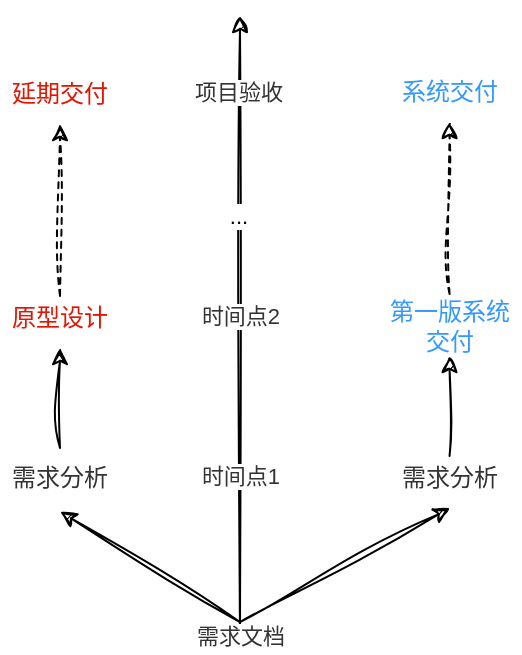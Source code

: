 <mxfile version="23.1.6" type="github">
  <diagram name="第 1 页" id="v3I6r_rQwzWQODkESoc9">
    <mxGraphModel dx="592" dy="479" grid="1" gridSize="10" guides="1" tooltips="1" connect="1" arrows="1" fold="1" page="1" pageScale="1" pageWidth="827" pageHeight="1169" math="0" shadow="0">
      <root>
        <mxCell id="0" />
        <mxCell id="1" parent="0" />
        <mxCell id="BI0DToEm27fz6GxcxWoR-3" value="" style="endArrow=classic;html=1;rounded=0;sketch=1;curveFitting=1;jiggle=2;" edge="1" parent="1">
          <mxGeometry width="50" height="50" relative="1" as="geometry">
            <mxPoint x="420" y="480" as="sourcePoint" />
            <mxPoint x="420" y="170" as="targetPoint" />
          </mxGeometry>
        </mxCell>
        <mxCell id="BI0DToEm27fz6GxcxWoR-7" value="时间点1" style="edgeLabel;html=1;align=center;verticalAlign=middle;resizable=0;points=[];fontColor=#333333;" vertex="1" connectable="0" parent="BI0DToEm27fz6GxcxWoR-3">
          <mxGeometry x="0.027" y="-4" relative="1" as="geometry">
            <mxPoint x="-4" y="79" as="offset" />
          </mxGeometry>
        </mxCell>
        <mxCell id="BI0DToEm27fz6GxcxWoR-8" value="需求文档" style="edgeLabel;html=1;align=center;verticalAlign=middle;resizable=0;points=[];fontColor=#333333;" vertex="1" connectable="0" parent="BI0DToEm27fz6GxcxWoR-3">
          <mxGeometry x="-0.89" relative="1" as="geometry">
            <mxPoint y="17" as="offset" />
          </mxGeometry>
        </mxCell>
        <mxCell id="BI0DToEm27fz6GxcxWoR-9" value="时间点2" style="edgeLabel;html=1;align=center;verticalAlign=middle;resizable=0;points=[];fontColor=#333333;" vertex="1" connectable="0" parent="BI0DToEm27fz6GxcxWoR-3">
          <mxGeometry x="0.462" y="2" relative="1" as="geometry">
            <mxPoint x="2" y="66" as="offset" />
          </mxGeometry>
        </mxCell>
        <mxCell id="BI0DToEm27fz6GxcxWoR-18" value="..." style="edgeLabel;html=1;align=center;verticalAlign=middle;resizable=0;points=[];" vertex="1" connectable="0" parent="BI0DToEm27fz6GxcxWoR-3">
          <mxGeometry x="0.355" y="1" relative="1" as="geometry">
            <mxPoint as="offset" />
          </mxGeometry>
        </mxCell>
        <mxCell id="BI0DToEm27fz6GxcxWoR-19" value="项目验收" style="edgeLabel;html=1;align=center;verticalAlign=middle;resizable=0;points=[];fontColor=#333333;" vertex="1" connectable="0" parent="BI0DToEm27fz6GxcxWoR-3">
          <mxGeometry x="0.756" y="1" relative="1" as="geometry">
            <mxPoint as="offset" />
          </mxGeometry>
        </mxCell>
        <mxCell id="BI0DToEm27fz6GxcxWoR-10" value="需求分析" style="text;html=1;align=center;verticalAlign=middle;whiteSpace=wrap;rounded=0;fontColor=#333333;" vertex="1" parent="1">
          <mxGeometry x="300" y="386" width="60" height="30" as="geometry" />
        </mxCell>
        <mxCell id="BI0DToEm27fz6GxcxWoR-11" value="需求分析" style="text;html=1;align=center;verticalAlign=middle;whiteSpace=wrap;rounded=0;fontColor=#333333;" vertex="1" parent="1">
          <mxGeometry x="495" y="386" width="60" height="30" as="geometry" />
        </mxCell>
        <mxCell id="BI0DToEm27fz6GxcxWoR-12" value="原型设计" style="text;html=1;align=center;verticalAlign=middle;whiteSpace=wrap;rounded=0;fontColor=#E51400;" vertex="1" parent="1">
          <mxGeometry x="300" y="306" width="60" height="30" as="geometry" />
        </mxCell>
        <mxCell id="BI0DToEm27fz6GxcxWoR-13" value="第一版系统交付" style="text;html=1;align=center;verticalAlign=middle;whiteSpace=wrap;rounded=0;fontColor=#3399FF;" vertex="1" parent="1">
          <mxGeometry x="490" y="310" width="70" height="30" as="geometry" />
        </mxCell>
        <mxCell id="BI0DToEm27fz6GxcxWoR-14" value="" style="endArrow=classic;html=1;rounded=0;entryX=0.5;entryY=1;entryDx=0;entryDy=0;sketch=1;curveFitting=1;jiggle=2;" edge="1" parent="1" target="BI0DToEm27fz6GxcxWoR-11">
          <mxGeometry width="50" height="50" relative="1" as="geometry">
            <mxPoint x="420" y="473" as="sourcePoint" />
            <mxPoint x="500" y="423" as="targetPoint" />
          </mxGeometry>
        </mxCell>
        <mxCell id="BI0DToEm27fz6GxcxWoR-15" value="" style="endArrow=classic;html=1;rounded=0;entryX=0.502;entryY=1.061;entryDx=0;entryDy=0;entryPerimeter=0;sketch=1;curveFitting=1;jiggle=2;" edge="1" parent="1" target="BI0DToEm27fz6GxcxWoR-10">
          <mxGeometry width="50" height="50" relative="1" as="geometry">
            <mxPoint x="420" y="473" as="sourcePoint" />
            <mxPoint x="330.0" y="419" as="targetPoint" />
          </mxGeometry>
        </mxCell>
        <mxCell id="BI0DToEm27fz6GxcxWoR-16" value="" style="endArrow=classic;html=1;rounded=0;exitX=0.5;exitY=0;exitDx=0;exitDy=0;entryX=0.5;entryY=1;entryDx=0;entryDy=0;sketch=1;curveFitting=1;jiggle=2;" edge="1" parent="1" source="BI0DToEm27fz6GxcxWoR-10" target="BI0DToEm27fz6GxcxWoR-12">
          <mxGeometry width="50" height="50" relative="1" as="geometry">
            <mxPoint x="410" y="400" as="sourcePoint" />
            <mxPoint x="460" y="350" as="targetPoint" />
          </mxGeometry>
        </mxCell>
        <mxCell id="BI0DToEm27fz6GxcxWoR-17" value="" style="endArrow=classic;html=1;rounded=0;exitX=0.5;exitY=0;exitDx=0;exitDy=0;entryX=0.5;entryY=1;entryDx=0;entryDy=0;sketch=1;curveFitting=1;jiggle=2;" edge="1" parent="1">
          <mxGeometry width="50" height="50" relative="1" as="geometry">
            <mxPoint x="524.78" y="390" as="sourcePoint" />
            <mxPoint x="524.78" y="340" as="targetPoint" />
          </mxGeometry>
        </mxCell>
        <mxCell id="BI0DToEm27fz6GxcxWoR-20" value="延期交付" style="text;html=1;align=center;verticalAlign=middle;whiteSpace=wrap;rounded=0;fontColor=#E51400;" vertex="1" parent="1">
          <mxGeometry x="300" y="194" width="60" height="30" as="geometry" />
        </mxCell>
        <mxCell id="BI0DToEm27fz6GxcxWoR-21" value="系统交付" style="text;html=1;align=center;verticalAlign=middle;whiteSpace=wrap;rounded=0;fontColor=#3399FF;" vertex="1" parent="1">
          <mxGeometry x="495" y="193" width="60" height="30" as="geometry" />
        </mxCell>
        <mxCell id="BI0DToEm27fz6GxcxWoR-22" value="" style="endArrow=classic;html=1;rounded=0;entryX=0.5;entryY=1;entryDx=0;entryDy=0;dashed=1;sketch=1;curveFitting=1;jiggle=2;" edge="1" parent="1" target="BI0DToEm27fz6GxcxWoR-20">
          <mxGeometry width="50" height="50" relative="1" as="geometry">
            <mxPoint x="330" y="310" as="sourcePoint" />
            <mxPoint x="340" y="346" as="targetPoint" />
          </mxGeometry>
        </mxCell>
        <mxCell id="BI0DToEm27fz6GxcxWoR-23" value="" style="endArrow=classic;html=1;rounded=0;entryX=0.5;entryY=1;entryDx=0;entryDy=0;dashed=1;sketch=1;curveFitting=1;jiggle=2;" edge="1" parent="1">
          <mxGeometry width="50" height="50" relative="1" as="geometry">
            <mxPoint x="524.79" y="309" as="sourcePoint" />
            <mxPoint x="524.79" y="223" as="targetPoint" />
          </mxGeometry>
        </mxCell>
      </root>
    </mxGraphModel>
  </diagram>
</mxfile>
